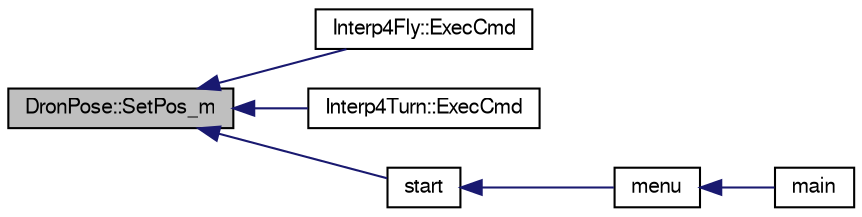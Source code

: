 digraph "DronPose::SetPos_m"
{
  edge [fontname="FreeSans",fontsize="10",labelfontname="FreeSans",labelfontsize="10"];
  node [fontname="FreeSans",fontsize="10",shape=record];
  rankdir="LR";
  Node1 [label="DronPose::SetPos_m",height=0.2,width=0.4,color="black", fillcolor="grey75", style="filled", fontcolor="black"];
  Node1 -> Node2 [dir="back",color="midnightblue",fontsize="10",style="solid",fontname="FreeSans"];
  Node2 [label="Interp4Fly::ExecCmd",height=0.2,width=0.4,color="black", fillcolor="white", style="filled",URL="$class_interp4_fly.html#a0e0e5348c18740d2647a1c02aad4344c",tooltip="wykonuje dane polecenie. Parametry metody maja nastepujace znaczenia: pDronPose - wskaznik na obiekt ..."];
  Node1 -> Node3 [dir="back",color="midnightblue",fontsize="10",style="solid",fontname="FreeSans"];
  Node3 [label="Interp4Turn::ExecCmd",height=0.2,width=0.4,color="black", fillcolor="white", style="filled",URL="$class_interp4_turn.html#aa6b8457105e0d372ecfb5bdfec0d7efa",tooltip="wykonuje dane polecenie. Parametry metody maja nastepujace znaczenia: pDronPose - wskaznik na obiekt ..."];
  Node1 -> Node4 [dir="back",color="midnightblue",fontsize="10",style="solid",fontname="FreeSans"];
  Node4 [label="start",height=0.2,width=0.4,color="black", fillcolor="white", style="filled",URL="$main_8cpp.html#a60de64d75454385b23995437f1d72669",tooltip="realizuje obbliczanie i pozycji drona oraz jej rysowanie Po każdorazowym wczytaniu jednej linijki dan..."];
  Node4 -> Node5 [dir="back",color="midnightblue",fontsize="10",style="solid",fontname="FreeSans"];
  Node5 [label="menu",height=0.2,width=0.4,color="black", fillcolor="white", style="filled",URL="$main_8cpp.html#a2a0e843767aeea4f433a28b9c54f573a",tooltip="wywoluje menu obslugi polecen dla drona Po wybraniu zadanej opcji realizowane sa zadania zgodnie z op..."];
  Node5 -> Node6 [dir="back",color="midnightblue",fontsize="10",style="solid",fontname="FreeSans"];
  Node6 [label="main",height=0.2,width=0.4,color="black", fillcolor="white", style="filled",URL="$main_8cpp.html#ae66f6b31b5ad750f1fe042a706a4e3d4"];
}
